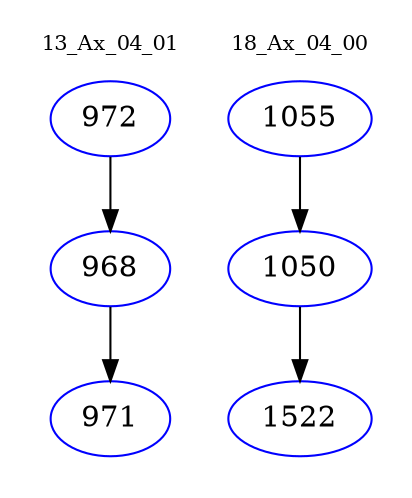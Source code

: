 digraph{
subgraph cluster_0 {
color = white
label = "13_Ax_04_01";
fontsize=10;
T0_972 [label="972", color="blue"]
T0_972 -> T0_968 [color="black"]
T0_968 [label="968", color="blue"]
T0_968 -> T0_971 [color="black"]
T0_971 [label="971", color="blue"]
}
subgraph cluster_1 {
color = white
label = "18_Ax_04_00";
fontsize=10;
T1_1055 [label="1055", color="blue"]
T1_1055 -> T1_1050 [color="black"]
T1_1050 [label="1050", color="blue"]
T1_1050 -> T1_1522 [color="black"]
T1_1522 [label="1522", color="blue"]
}
}
